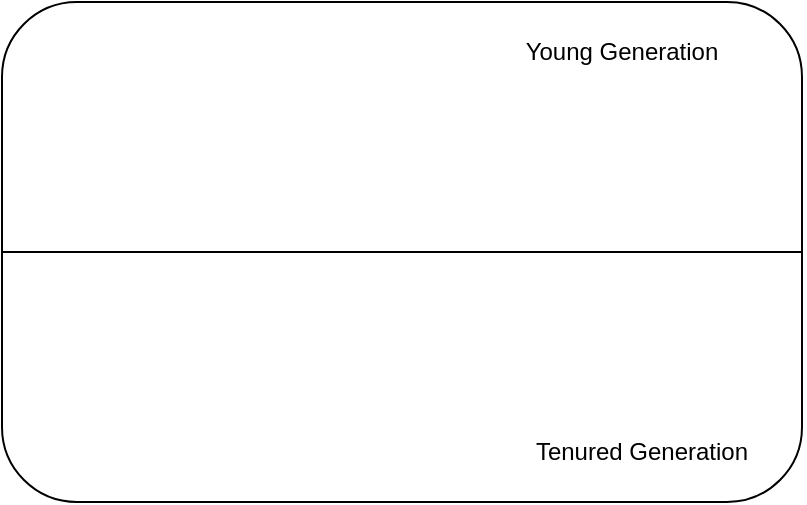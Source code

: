 <mxfile version="21.1.8" type="github">
  <diagram name="第 1 页" id="LMIR5DurEmdLyNvymdb6">
    <mxGraphModel dx="794" dy="476" grid="1" gridSize="10" guides="1" tooltips="1" connect="1" arrows="1" fold="1" page="1" pageScale="1" pageWidth="827" pageHeight="1169" math="0" shadow="0">
      <root>
        <mxCell id="0" />
        <mxCell id="1" parent="0" />
        <mxCell id="iQs0Rb3tQd6b7YY0GLlr-1" value="" style="rounded=1;whiteSpace=wrap;html=1;" vertex="1" parent="1">
          <mxGeometry x="140" y="350" width="400" height="250" as="geometry" />
        </mxCell>
        <mxCell id="iQs0Rb3tQd6b7YY0GLlr-2" value="" style="endArrow=none;html=1;rounded=0;exitX=0;exitY=0.5;exitDx=0;exitDy=0;entryX=1;entryY=0.5;entryDx=0;entryDy=0;" edge="1" parent="1" source="iQs0Rb3tQd6b7YY0GLlr-1" target="iQs0Rb3tQd6b7YY0GLlr-1">
          <mxGeometry width="50" height="50" relative="1" as="geometry">
            <mxPoint x="380" y="500" as="sourcePoint" />
            <mxPoint x="430" y="450" as="targetPoint" />
          </mxGeometry>
        </mxCell>
        <mxCell id="iQs0Rb3tQd6b7YY0GLlr-3" value="Young Generation" style="text;html=1;strokeColor=none;fillColor=none;align=center;verticalAlign=middle;whiteSpace=wrap;rounded=0;" vertex="1" parent="1">
          <mxGeometry x="390" y="360" width="120" height="30" as="geometry" />
        </mxCell>
        <mxCell id="iQs0Rb3tQd6b7YY0GLlr-4" value="Tenured Generation" style="text;html=1;strokeColor=none;fillColor=none;align=center;verticalAlign=middle;whiteSpace=wrap;rounded=0;" vertex="1" parent="1">
          <mxGeometry x="400" y="560" width="120" height="30" as="geometry" />
        </mxCell>
      </root>
    </mxGraphModel>
  </diagram>
</mxfile>
